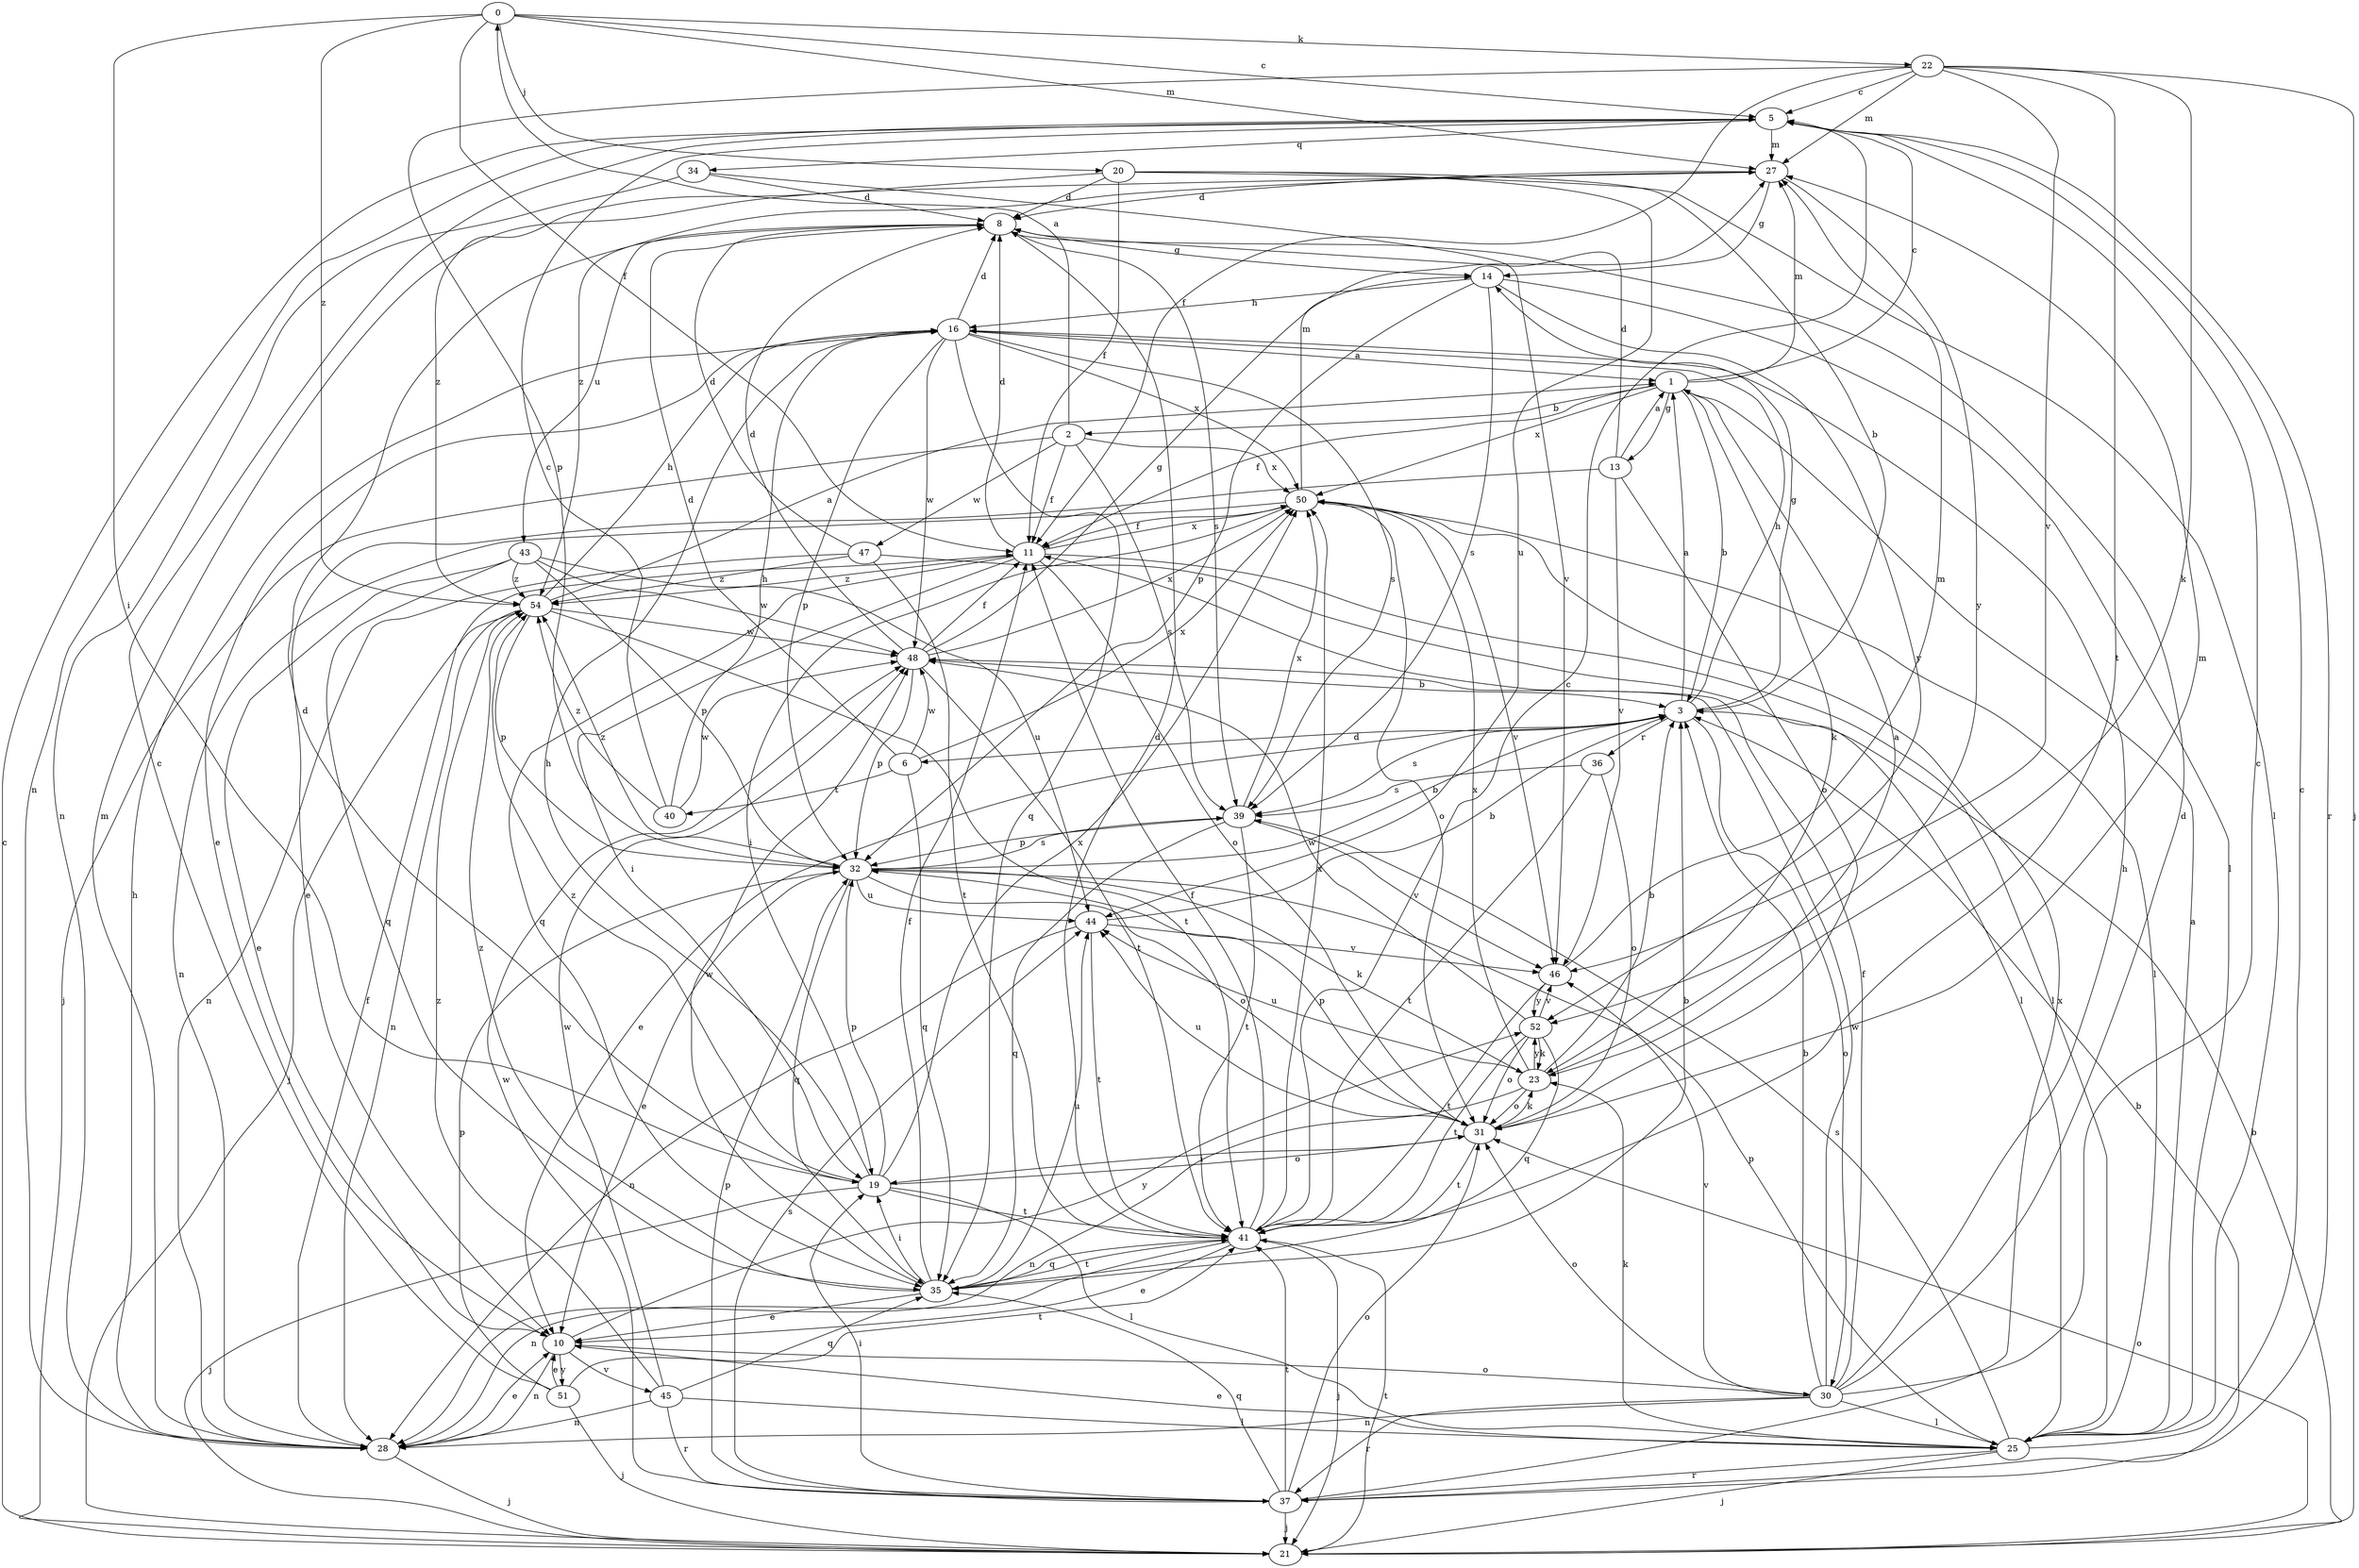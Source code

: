 strict digraph  {
0;
1;
2;
3;
5;
6;
8;
10;
11;
13;
14;
16;
19;
20;
21;
22;
23;
25;
27;
28;
30;
31;
32;
34;
35;
36;
37;
39;
40;
41;
43;
44;
45;
46;
47;
48;
50;
51;
52;
54;
0 -> 5  [label=c];
0 -> 11  [label=f];
0 -> 19  [label=i];
0 -> 20  [label=j];
0 -> 22  [label=k];
0 -> 27  [label=m];
0 -> 54  [label=z];
1 -> 2  [label=b];
1 -> 3  [label=b];
1 -> 5  [label=c];
1 -> 11  [label=f];
1 -> 13  [label=g];
1 -> 23  [label=k];
1 -> 27  [label=m];
1 -> 50  [label=x];
2 -> 0  [label=a];
2 -> 11  [label=f];
2 -> 21  [label=j];
2 -> 39  [label=s];
2 -> 47  [label=w];
2 -> 50  [label=x];
3 -> 1  [label=a];
3 -> 6  [label=d];
3 -> 10  [label=e];
3 -> 14  [label=g];
3 -> 16  [label=h];
3 -> 30  [label=o];
3 -> 36  [label=r];
3 -> 39  [label=s];
5 -> 27  [label=m];
5 -> 28  [label=n];
5 -> 34  [label=q];
5 -> 37  [label=r];
6 -> 8  [label=d];
6 -> 35  [label=q];
6 -> 40  [label=t];
6 -> 48  [label=w];
6 -> 50  [label=x];
8 -> 14  [label=g];
8 -> 39  [label=s];
8 -> 43  [label=u];
10 -> 28  [label=n];
10 -> 30  [label=o];
10 -> 45  [label=v];
10 -> 51  [label=y];
10 -> 52  [label=y];
11 -> 8  [label=d];
11 -> 19  [label=i];
11 -> 25  [label=l];
11 -> 31  [label=o];
11 -> 35  [label=q];
11 -> 50  [label=x];
11 -> 54  [label=z];
13 -> 1  [label=a];
13 -> 8  [label=d];
13 -> 10  [label=e];
13 -> 31  [label=o];
13 -> 46  [label=v];
14 -> 16  [label=h];
14 -> 25  [label=l];
14 -> 32  [label=p];
14 -> 39  [label=s];
14 -> 52  [label=y];
16 -> 1  [label=a];
16 -> 8  [label=d];
16 -> 10  [label=e];
16 -> 32  [label=p];
16 -> 35  [label=q];
16 -> 39  [label=s];
16 -> 48  [label=w];
16 -> 50  [label=x];
19 -> 8  [label=d];
19 -> 16  [label=h];
19 -> 21  [label=j];
19 -> 25  [label=l];
19 -> 31  [label=o];
19 -> 32  [label=p];
19 -> 41  [label=t];
19 -> 50  [label=x];
19 -> 54  [label=z];
20 -> 3  [label=b];
20 -> 8  [label=d];
20 -> 11  [label=f];
20 -> 25  [label=l];
20 -> 44  [label=u];
20 -> 54  [label=z];
21 -> 3  [label=b];
21 -> 5  [label=c];
21 -> 31  [label=o];
21 -> 41  [label=t];
22 -> 5  [label=c];
22 -> 11  [label=f];
22 -> 21  [label=j];
22 -> 23  [label=k];
22 -> 27  [label=m];
22 -> 32  [label=p];
22 -> 41  [label=t];
22 -> 46  [label=v];
23 -> 1  [label=a];
23 -> 3  [label=b];
23 -> 28  [label=n];
23 -> 31  [label=o];
23 -> 44  [label=u];
23 -> 50  [label=x];
23 -> 52  [label=y];
25 -> 1  [label=a];
25 -> 5  [label=c];
25 -> 10  [label=e];
25 -> 21  [label=j];
25 -> 23  [label=k];
25 -> 32  [label=p];
25 -> 37  [label=r];
25 -> 39  [label=s];
27 -> 8  [label=d];
27 -> 14  [label=g];
27 -> 52  [label=y];
27 -> 54  [label=z];
28 -> 10  [label=e];
28 -> 11  [label=f];
28 -> 16  [label=h];
28 -> 21  [label=j];
28 -> 27  [label=m];
30 -> 3  [label=b];
30 -> 5  [label=c];
30 -> 8  [label=d];
30 -> 11  [label=f];
30 -> 16  [label=h];
30 -> 25  [label=l];
30 -> 28  [label=n];
30 -> 31  [label=o];
30 -> 37  [label=r];
30 -> 46  [label=v];
30 -> 48  [label=w];
31 -> 19  [label=i];
31 -> 23  [label=k];
31 -> 27  [label=m];
31 -> 32  [label=p];
31 -> 41  [label=t];
31 -> 44  [label=u];
32 -> 3  [label=b];
32 -> 10  [label=e];
32 -> 23  [label=k];
32 -> 31  [label=o];
32 -> 35  [label=q];
32 -> 39  [label=s];
32 -> 44  [label=u];
32 -> 54  [label=z];
34 -> 8  [label=d];
34 -> 28  [label=n];
34 -> 46  [label=v];
35 -> 3  [label=b];
35 -> 10  [label=e];
35 -> 11  [label=f];
35 -> 19  [label=i];
35 -> 41  [label=t];
35 -> 44  [label=u];
35 -> 48  [label=w];
35 -> 54  [label=z];
36 -> 31  [label=o];
36 -> 39  [label=s];
36 -> 41  [label=t];
37 -> 3  [label=b];
37 -> 19  [label=i];
37 -> 21  [label=j];
37 -> 31  [label=o];
37 -> 32  [label=p];
37 -> 35  [label=q];
37 -> 41  [label=t];
37 -> 48  [label=w];
37 -> 50  [label=x];
37 -> 44  [label=s];
39 -> 32  [label=p];
39 -> 35  [label=q];
39 -> 41  [label=t];
39 -> 46  [label=v];
39 -> 50  [label=x];
40 -> 5  [label=c];
40 -> 16  [label=h];
40 -> 48  [label=w];
40 -> 54  [label=z];
41 -> 5  [label=c];
41 -> 8  [label=d];
41 -> 10  [label=e];
41 -> 11  [label=f];
41 -> 21  [label=j];
41 -> 28  [label=n];
41 -> 35  [label=q];
41 -> 50  [label=x];
43 -> 10  [label=e];
43 -> 32  [label=p];
43 -> 35  [label=q];
43 -> 44  [label=u];
43 -> 48  [label=w];
43 -> 54  [label=z];
44 -> 3  [label=b];
44 -> 28  [label=n];
44 -> 41  [label=t];
44 -> 46  [label=v];
45 -> 25  [label=l];
45 -> 28  [label=n];
45 -> 35  [label=q];
45 -> 37  [label=r];
45 -> 48  [label=w];
45 -> 54  [label=z];
46 -> 27  [label=m];
46 -> 41  [label=t];
46 -> 52  [label=y];
47 -> 8  [label=d];
47 -> 25  [label=l];
47 -> 28  [label=n];
47 -> 41  [label=t];
47 -> 54  [label=z];
48 -> 3  [label=b];
48 -> 8  [label=d];
48 -> 11  [label=f];
48 -> 14  [label=g];
48 -> 32  [label=p];
48 -> 41  [label=t];
48 -> 50  [label=x];
50 -> 11  [label=f];
50 -> 19  [label=i];
50 -> 25  [label=l];
50 -> 27  [label=m];
50 -> 28  [label=n];
50 -> 31  [label=o];
50 -> 46  [label=v];
51 -> 5  [label=c];
51 -> 10  [label=e];
51 -> 21  [label=j];
51 -> 32  [label=p];
51 -> 41  [label=t];
52 -> 23  [label=k];
52 -> 31  [label=o];
52 -> 35  [label=q];
52 -> 41  [label=t];
52 -> 46  [label=v];
52 -> 48  [label=w];
54 -> 1  [label=a];
54 -> 16  [label=h];
54 -> 21  [label=j];
54 -> 28  [label=n];
54 -> 32  [label=p];
54 -> 41  [label=t];
54 -> 48  [label=w];
}
